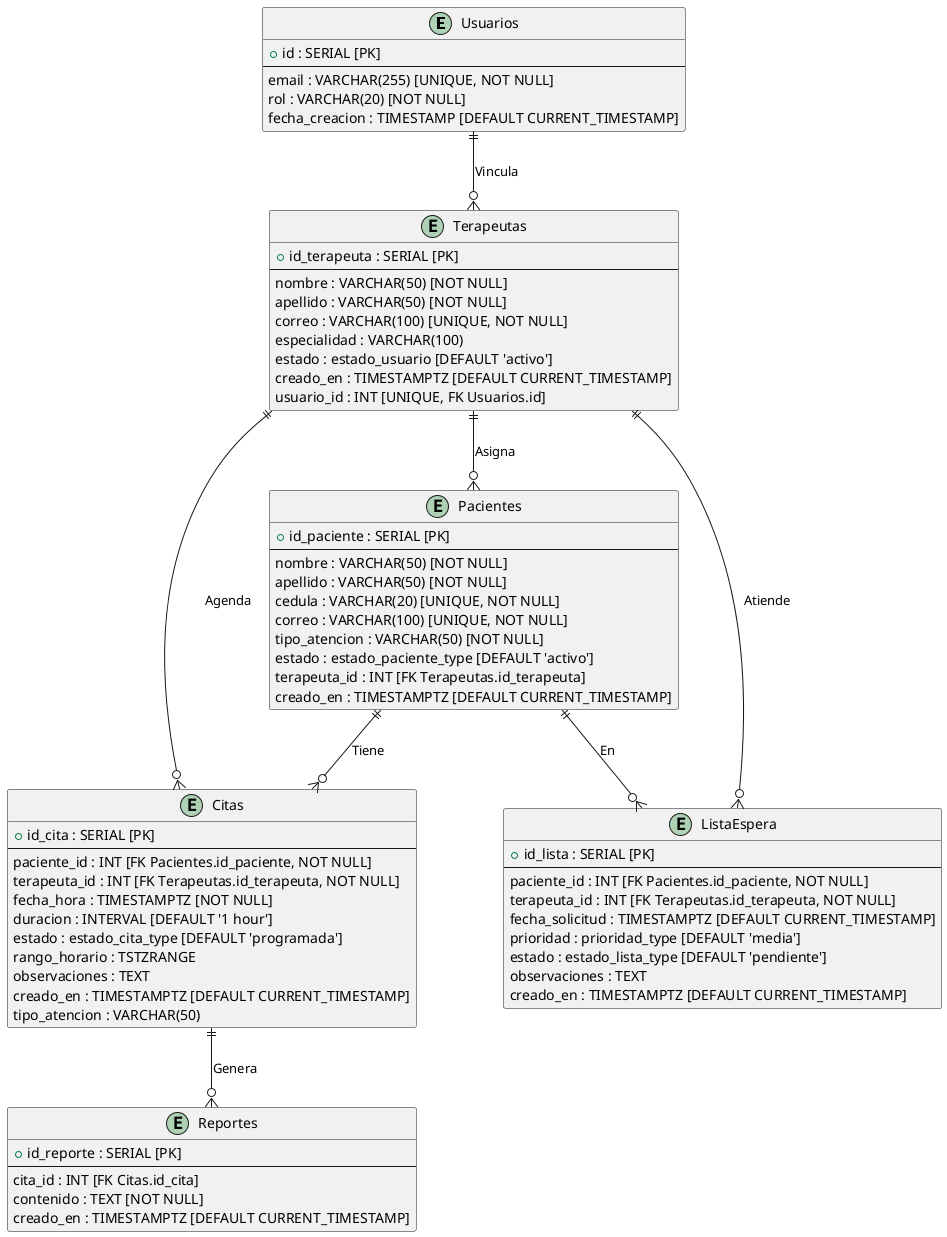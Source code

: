 @startuml cosultorio

entity "Usuarios" as Usuarios {
    +id : SERIAL [PK]
    --
    email : VARCHAR(255) [UNIQUE, NOT NULL]
    rol : VARCHAR(20) [NOT NULL]
    fecha_creacion : TIMESTAMP [DEFAULT CURRENT_TIMESTAMP]
}

entity "Terapeutas" as Terapeutas {
    +id_terapeuta : SERIAL [PK]
    --
    nombre : VARCHAR(50) [NOT NULL]
    apellido : VARCHAR(50) [NOT NULL]
    correo : VARCHAR(100) [UNIQUE, NOT NULL]
    especialidad : VARCHAR(100)
    estado : estado_usuario [DEFAULT 'activo']
    creado_en : TIMESTAMPTZ [DEFAULT CURRENT_TIMESTAMP]
    usuario_id : INT [UNIQUE, FK Usuarios.id]
}

entity "Pacientes" as Pacientes {
    +id_paciente : SERIAL [PK]
    --
    nombre : VARCHAR(50) [NOT NULL]
    apellido : VARCHAR(50) [NOT NULL]
    cedula : VARCHAR(20) [UNIQUE, NOT NULL]
    correo : VARCHAR(100) [UNIQUE, NOT NULL]
    tipo_atencion : VARCHAR(50) [NOT NULL]
    estado : estado_paciente_type [DEFAULT 'activo']
    terapeuta_id : INT [FK Terapeutas.id_terapeuta]
    creado_en : TIMESTAMPTZ [DEFAULT CURRENT_TIMESTAMP]
}

entity "Citas" as Citas {
    +id_cita : SERIAL [PK]
    --
    paciente_id : INT [FK Pacientes.id_paciente, NOT NULL]
    terapeuta_id : INT [FK Terapeutas.id_terapeuta, NOT NULL]
    fecha_hora : TIMESTAMPTZ [NOT NULL]
    duracion : INTERVAL [DEFAULT '1 hour']
    estado : estado_cita_type [DEFAULT 'programada']
    rango_horario : TSTZRANGE
    observaciones : TEXT
    creado_en : TIMESTAMPTZ [DEFAULT CURRENT_TIMESTAMP]
    tipo_atencion : VARCHAR(50)
}

entity "ListaEspera" as ListaEspera {
    +id_lista : SERIAL [PK]
    --
    paciente_id : INT [FK Pacientes.id_paciente, NOT NULL]
    terapeuta_id : INT [FK Terapeutas.id_terapeuta, NOT NULL]
    fecha_solicitud : TIMESTAMPTZ [DEFAULT CURRENT_TIMESTAMP]
    prioridad : prioridad_type [DEFAULT 'media']
    estado : estado_lista_type [DEFAULT 'pendiente']
    observaciones : TEXT
    creado_en : TIMESTAMPTZ [DEFAULT CURRENT_TIMESTAMP]
}

entity "Reportes" as Reportes {
    +id_reporte : SERIAL [PK]
    --
    cita_id : INT [FK Citas.id_cita]
    contenido : TEXT [NOT NULL]
    creado_en : TIMESTAMPTZ [DEFAULT CURRENT_TIMESTAMP]
}

Usuarios ||--o{ Terapeutas : "Vincula"
Terapeutas ||--o{ Pacientes : "Asigna"
Terapeutas ||--o{ Citas : "Agenda"
Pacientes ||--o{ Citas : "Tiene"
Pacientes ||--o{ ListaEspera : "En"
Terapeutas ||--o{ ListaEspera : "Atiende"
Citas ||--o{ Reportes : "Genera"

@enduml
